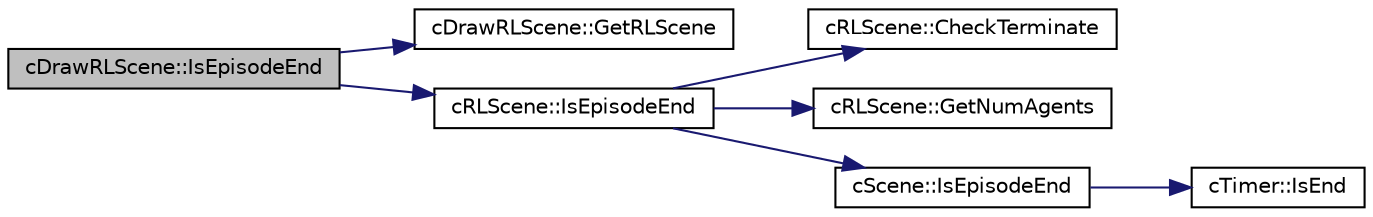 digraph "cDrawRLScene::IsEpisodeEnd"
{
 // LATEX_PDF_SIZE
  edge [fontname="Helvetica",fontsize="10",labelfontname="Helvetica",labelfontsize="10"];
  node [fontname="Helvetica",fontsize="10",shape=record];
  rankdir="LR";
  Node1 [label="cDrawRLScene::IsEpisodeEnd",height=0.2,width=0.4,color="black", fillcolor="grey75", style="filled", fontcolor="black",tooltip=" "];
  Node1 -> Node2 [color="midnightblue",fontsize="10",style="solid",fontname="Helvetica"];
  Node2 [label="cDrawRLScene::GetRLScene",height=0.2,width=0.4,color="black", fillcolor="white", style="filled",URL="$classc_draw_r_l_scene.html#ae74ea7ec3530727a49e34bc4733b3de7",tooltip=" "];
  Node1 -> Node3 [color="midnightblue",fontsize="10",style="solid",fontname="Helvetica"];
  Node3 [label="cRLScene::IsEpisodeEnd",height=0.2,width=0.4,color="black", fillcolor="white", style="filled",URL="$classc_r_l_scene.html#adf424708fd98f2a8bd336dde4764470c",tooltip=" "];
  Node3 -> Node4 [color="midnightblue",fontsize="10",style="solid",fontname="Helvetica"];
  Node4 [label="cRLScene::CheckTerminate",height=0.2,width=0.4,color="black", fillcolor="white", style="filled",URL="$classc_r_l_scene.html#a058def5149aca0689dce09baa73a653a",tooltip=" "];
  Node3 -> Node5 [color="midnightblue",fontsize="10",style="solid",fontname="Helvetica"];
  Node5 [label="cRLScene::GetNumAgents",height=0.2,width=0.4,color="black", fillcolor="white", style="filled",URL="$classc_r_l_scene.html#ae84199c166d0e54cf1663daf01f8a552",tooltip=" "];
  Node3 -> Node6 [color="midnightblue",fontsize="10",style="solid",fontname="Helvetica"];
  Node6 [label="cScene::IsEpisodeEnd",height=0.2,width=0.4,color="black", fillcolor="white", style="filled",URL="$classc_scene.html#a26a4af13cfc055be2318a9b3dd7f8095",tooltip=" "];
  Node6 -> Node7 [color="midnightblue",fontsize="10",style="solid",fontname="Helvetica"];
  Node7 [label="cTimer::IsEnd",height=0.2,width=0.4,color="black", fillcolor="white", style="filled",URL="$classc_timer.html#a4fb4c263b92427f49038a53dcd9479ae",tooltip=" "];
}
